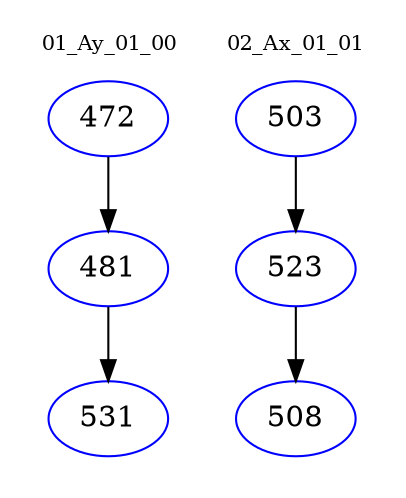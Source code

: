 digraph{
subgraph cluster_0 {
color = white
label = "01_Ay_01_00";
fontsize=10;
T0_472 [label="472", color="blue"]
T0_472 -> T0_481 [color="black"]
T0_481 [label="481", color="blue"]
T0_481 -> T0_531 [color="black"]
T0_531 [label="531", color="blue"]
}
subgraph cluster_1 {
color = white
label = "02_Ax_01_01";
fontsize=10;
T1_503 [label="503", color="blue"]
T1_503 -> T1_523 [color="black"]
T1_523 [label="523", color="blue"]
T1_523 -> T1_508 [color="black"]
T1_508 [label="508", color="blue"]
}
}
